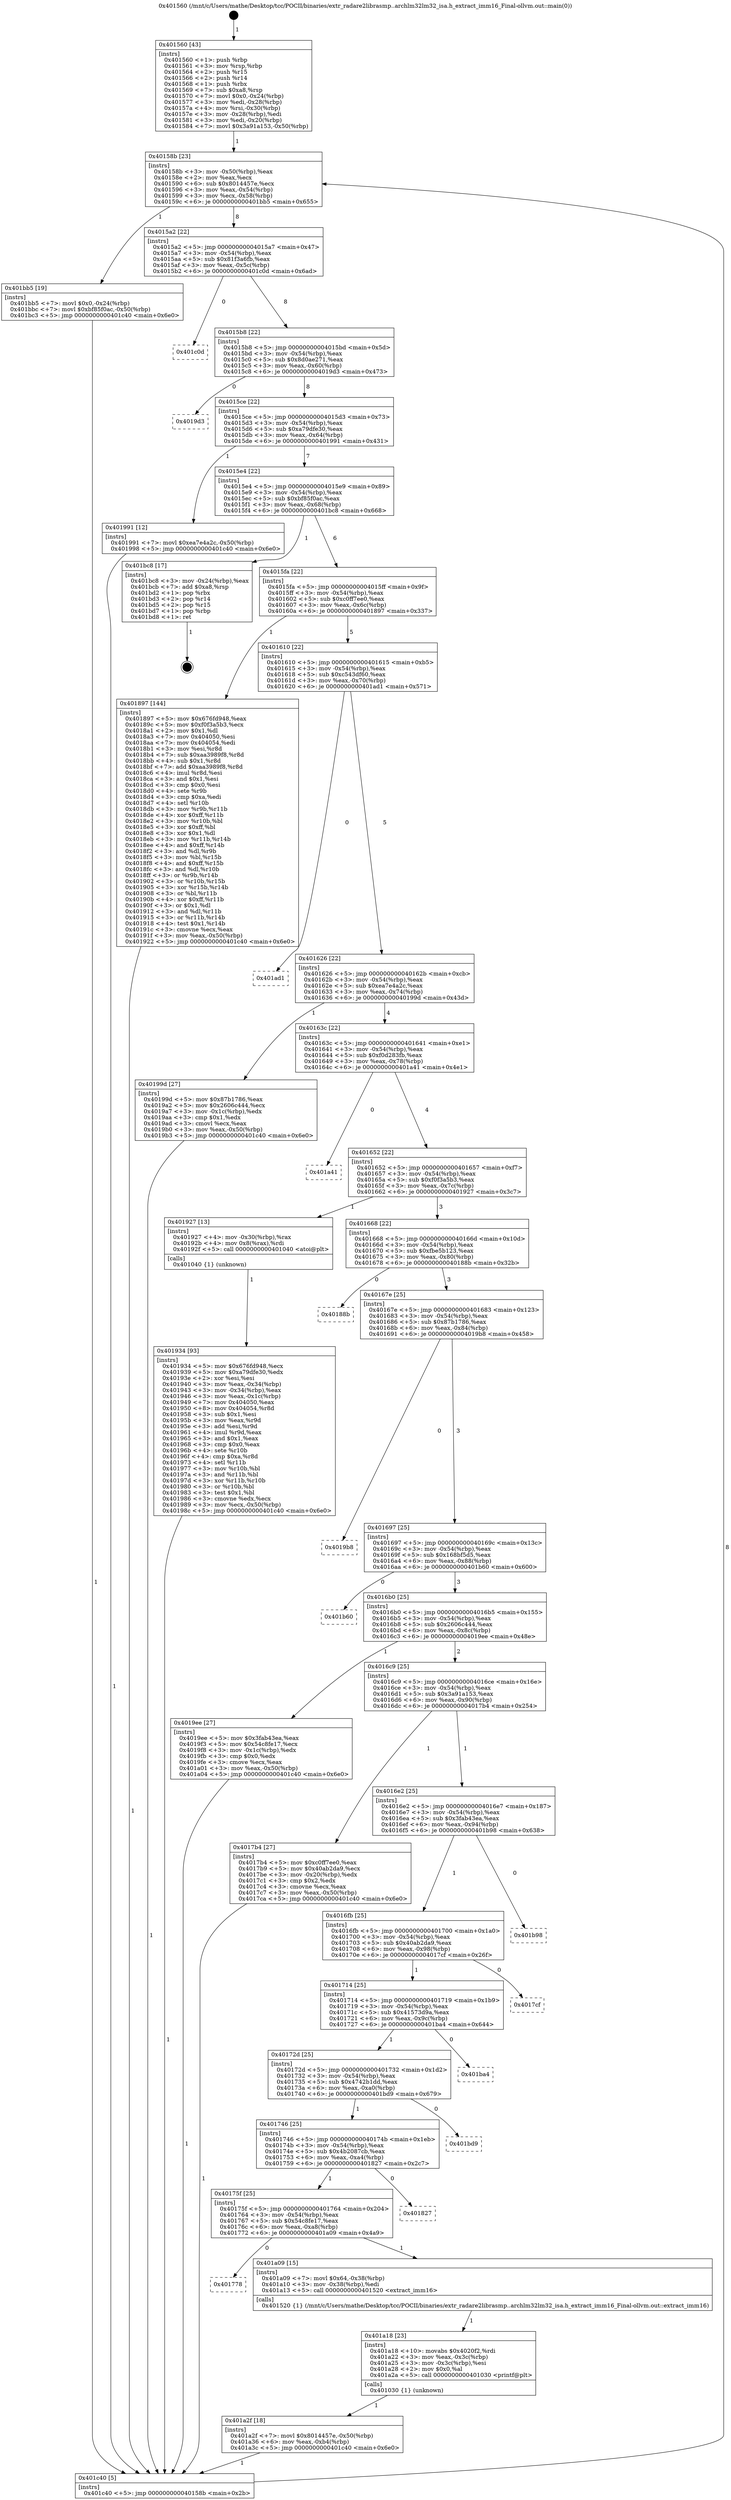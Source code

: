 digraph "0x401560" {
  label = "0x401560 (/mnt/c/Users/mathe/Desktop/tcc/POCII/binaries/extr_radare2librasmp..archlm32lm32_isa.h_extract_imm16_Final-ollvm.out::main(0))"
  labelloc = "t"
  node[shape=record]

  Entry [label="",width=0.3,height=0.3,shape=circle,fillcolor=black,style=filled]
  "0x40158b" [label="{
     0x40158b [23]\l
     | [instrs]\l
     &nbsp;&nbsp;0x40158b \<+3\>: mov -0x50(%rbp),%eax\l
     &nbsp;&nbsp;0x40158e \<+2\>: mov %eax,%ecx\l
     &nbsp;&nbsp;0x401590 \<+6\>: sub $0x8014457e,%ecx\l
     &nbsp;&nbsp;0x401596 \<+3\>: mov %eax,-0x54(%rbp)\l
     &nbsp;&nbsp;0x401599 \<+3\>: mov %ecx,-0x58(%rbp)\l
     &nbsp;&nbsp;0x40159c \<+6\>: je 0000000000401bb5 \<main+0x655\>\l
  }"]
  "0x401bb5" [label="{
     0x401bb5 [19]\l
     | [instrs]\l
     &nbsp;&nbsp;0x401bb5 \<+7\>: movl $0x0,-0x24(%rbp)\l
     &nbsp;&nbsp;0x401bbc \<+7\>: movl $0xbf85f0ac,-0x50(%rbp)\l
     &nbsp;&nbsp;0x401bc3 \<+5\>: jmp 0000000000401c40 \<main+0x6e0\>\l
  }"]
  "0x4015a2" [label="{
     0x4015a2 [22]\l
     | [instrs]\l
     &nbsp;&nbsp;0x4015a2 \<+5\>: jmp 00000000004015a7 \<main+0x47\>\l
     &nbsp;&nbsp;0x4015a7 \<+3\>: mov -0x54(%rbp),%eax\l
     &nbsp;&nbsp;0x4015aa \<+5\>: sub $0x81f3a6fb,%eax\l
     &nbsp;&nbsp;0x4015af \<+3\>: mov %eax,-0x5c(%rbp)\l
     &nbsp;&nbsp;0x4015b2 \<+6\>: je 0000000000401c0d \<main+0x6ad\>\l
  }"]
  Exit [label="",width=0.3,height=0.3,shape=circle,fillcolor=black,style=filled,peripheries=2]
  "0x401c0d" [label="{
     0x401c0d\l
  }", style=dashed]
  "0x4015b8" [label="{
     0x4015b8 [22]\l
     | [instrs]\l
     &nbsp;&nbsp;0x4015b8 \<+5\>: jmp 00000000004015bd \<main+0x5d\>\l
     &nbsp;&nbsp;0x4015bd \<+3\>: mov -0x54(%rbp),%eax\l
     &nbsp;&nbsp;0x4015c0 \<+5\>: sub $0x8d0ae271,%eax\l
     &nbsp;&nbsp;0x4015c5 \<+3\>: mov %eax,-0x60(%rbp)\l
     &nbsp;&nbsp;0x4015c8 \<+6\>: je 00000000004019d3 \<main+0x473\>\l
  }"]
  "0x401a2f" [label="{
     0x401a2f [18]\l
     | [instrs]\l
     &nbsp;&nbsp;0x401a2f \<+7\>: movl $0x8014457e,-0x50(%rbp)\l
     &nbsp;&nbsp;0x401a36 \<+6\>: mov %eax,-0xb4(%rbp)\l
     &nbsp;&nbsp;0x401a3c \<+5\>: jmp 0000000000401c40 \<main+0x6e0\>\l
  }"]
  "0x4019d3" [label="{
     0x4019d3\l
  }", style=dashed]
  "0x4015ce" [label="{
     0x4015ce [22]\l
     | [instrs]\l
     &nbsp;&nbsp;0x4015ce \<+5\>: jmp 00000000004015d3 \<main+0x73\>\l
     &nbsp;&nbsp;0x4015d3 \<+3\>: mov -0x54(%rbp),%eax\l
     &nbsp;&nbsp;0x4015d6 \<+5\>: sub $0xa79dfe30,%eax\l
     &nbsp;&nbsp;0x4015db \<+3\>: mov %eax,-0x64(%rbp)\l
     &nbsp;&nbsp;0x4015de \<+6\>: je 0000000000401991 \<main+0x431\>\l
  }"]
  "0x401a18" [label="{
     0x401a18 [23]\l
     | [instrs]\l
     &nbsp;&nbsp;0x401a18 \<+10\>: movabs $0x4020f2,%rdi\l
     &nbsp;&nbsp;0x401a22 \<+3\>: mov %eax,-0x3c(%rbp)\l
     &nbsp;&nbsp;0x401a25 \<+3\>: mov -0x3c(%rbp),%esi\l
     &nbsp;&nbsp;0x401a28 \<+2\>: mov $0x0,%al\l
     &nbsp;&nbsp;0x401a2a \<+5\>: call 0000000000401030 \<printf@plt\>\l
     | [calls]\l
     &nbsp;&nbsp;0x401030 \{1\} (unknown)\l
  }"]
  "0x401991" [label="{
     0x401991 [12]\l
     | [instrs]\l
     &nbsp;&nbsp;0x401991 \<+7\>: movl $0xea7e4a2c,-0x50(%rbp)\l
     &nbsp;&nbsp;0x401998 \<+5\>: jmp 0000000000401c40 \<main+0x6e0\>\l
  }"]
  "0x4015e4" [label="{
     0x4015e4 [22]\l
     | [instrs]\l
     &nbsp;&nbsp;0x4015e4 \<+5\>: jmp 00000000004015e9 \<main+0x89\>\l
     &nbsp;&nbsp;0x4015e9 \<+3\>: mov -0x54(%rbp),%eax\l
     &nbsp;&nbsp;0x4015ec \<+5\>: sub $0xbf85f0ac,%eax\l
     &nbsp;&nbsp;0x4015f1 \<+3\>: mov %eax,-0x68(%rbp)\l
     &nbsp;&nbsp;0x4015f4 \<+6\>: je 0000000000401bc8 \<main+0x668\>\l
  }"]
  "0x401778" [label="{
     0x401778\l
  }", style=dashed]
  "0x401bc8" [label="{
     0x401bc8 [17]\l
     | [instrs]\l
     &nbsp;&nbsp;0x401bc8 \<+3\>: mov -0x24(%rbp),%eax\l
     &nbsp;&nbsp;0x401bcb \<+7\>: add $0xa8,%rsp\l
     &nbsp;&nbsp;0x401bd2 \<+1\>: pop %rbx\l
     &nbsp;&nbsp;0x401bd3 \<+2\>: pop %r14\l
     &nbsp;&nbsp;0x401bd5 \<+2\>: pop %r15\l
     &nbsp;&nbsp;0x401bd7 \<+1\>: pop %rbp\l
     &nbsp;&nbsp;0x401bd8 \<+1\>: ret\l
  }"]
  "0x4015fa" [label="{
     0x4015fa [22]\l
     | [instrs]\l
     &nbsp;&nbsp;0x4015fa \<+5\>: jmp 00000000004015ff \<main+0x9f\>\l
     &nbsp;&nbsp;0x4015ff \<+3\>: mov -0x54(%rbp),%eax\l
     &nbsp;&nbsp;0x401602 \<+5\>: sub $0xc0ff7ee0,%eax\l
     &nbsp;&nbsp;0x401607 \<+3\>: mov %eax,-0x6c(%rbp)\l
     &nbsp;&nbsp;0x40160a \<+6\>: je 0000000000401897 \<main+0x337\>\l
  }"]
  "0x401a09" [label="{
     0x401a09 [15]\l
     | [instrs]\l
     &nbsp;&nbsp;0x401a09 \<+7\>: movl $0x64,-0x38(%rbp)\l
     &nbsp;&nbsp;0x401a10 \<+3\>: mov -0x38(%rbp),%edi\l
     &nbsp;&nbsp;0x401a13 \<+5\>: call 0000000000401520 \<extract_imm16\>\l
     | [calls]\l
     &nbsp;&nbsp;0x401520 \{1\} (/mnt/c/Users/mathe/Desktop/tcc/POCII/binaries/extr_radare2librasmp..archlm32lm32_isa.h_extract_imm16_Final-ollvm.out::extract_imm16)\l
  }"]
  "0x401897" [label="{
     0x401897 [144]\l
     | [instrs]\l
     &nbsp;&nbsp;0x401897 \<+5\>: mov $0x676fd948,%eax\l
     &nbsp;&nbsp;0x40189c \<+5\>: mov $0xf0f3a5b3,%ecx\l
     &nbsp;&nbsp;0x4018a1 \<+2\>: mov $0x1,%dl\l
     &nbsp;&nbsp;0x4018a3 \<+7\>: mov 0x404050,%esi\l
     &nbsp;&nbsp;0x4018aa \<+7\>: mov 0x404054,%edi\l
     &nbsp;&nbsp;0x4018b1 \<+3\>: mov %esi,%r8d\l
     &nbsp;&nbsp;0x4018b4 \<+7\>: sub $0xaa3989f8,%r8d\l
     &nbsp;&nbsp;0x4018bb \<+4\>: sub $0x1,%r8d\l
     &nbsp;&nbsp;0x4018bf \<+7\>: add $0xaa3989f8,%r8d\l
     &nbsp;&nbsp;0x4018c6 \<+4\>: imul %r8d,%esi\l
     &nbsp;&nbsp;0x4018ca \<+3\>: and $0x1,%esi\l
     &nbsp;&nbsp;0x4018cd \<+3\>: cmp $0x0,%esi\l
     &nbsp;&nbsp;0x4018d0 \<+4\>: sete %r9b\l
     &nbsp;&nbsp;0x4018d4 \<+3\>: cmp $0xa,%edi\l
     &nbsp;&nbsp;0x4018d7 \<+4\>: setl %r10b\l
     &nbsp;&nbsp;0x4018db \<+3\>: mov %r9b,%r11b\l
     &nbsp;&nbsp;0x4018de \<+4\>: xor $0xff,%r11b\l
     &nbsp;&nbsp;0x4018e2 \<+3\>: mov %r10b,%bl\l
     &nbsp;&nbsp;0x4018e5 \<+3\>: xor $0xff,%bl\l
     &nbsp;&nbsp;0x4018e8 \<+3\>: xor $0x1,%dl\l
     &nbsp;&nbsp;0x4018eb \<+3\>: mov %r11b,%r14b\l
     &nbsp;&nbsp;0x4018ee \<+4\>: and $0xff,%r14b\l
     &nbsp;&nbsp;0x4018f2 \<+3\>: and %dl,%r9b\l
     &nbsp;&nbsp;0x4018f5 \<+3\>: mov %bl,%r15b\l
     &nbsp;&nbsp;0x4018f8 \<+4\>: and $0xff,%r15b\l
     &nbsp;&nbsp;0x4018fc \<+3\>: and %dl,%r10b\l
     &nbsp;&nbsp;0x4018ff \<+3\>: or %r9b,%r14b\l
     &nbsp;&nbsp;0x401902 \<+3\>: or %r10b,%r15b\l
     &nbsp;&nbsp;0x401905 \<+3\>: xor %r15b,%r14b\l
     &nbsp;&nbsp;0x401908 \<+3\>: or %bl,%r11b\l
     &nbsp;&nbsp;0x40190b \<+4\>: xor $0xff,%r11b\l
     &nbsp;&nbsp;0x40190f \<+3\>: or $0x1,%dl\l
     &nbsp;&nbsp;0x401912 \<+3\>: and %dl,%r11b\l
     &nbsp;&nbsp;0x401915 \<+3\>: or %r11b,%r14b\l
     &nbsp;&nbsp;0x401918 \<+4\>: test $0x1,%r14b\l
     &nbsp;&nbsp;0x40191c \<+3\>: cmovne %ecx,%eax\l
     &nbsp;&nbsp;0x40191f \<+3\>: mov %eax,-0x50(%rbp)\l
     &nbsp;&nbsp;0x401922 \<+5\>: jmp 0000000000401c40 \<main+0x6e0\>\l
  }"]
  "0x401610" [label="{
     0x401610 [22]\l
     | [instrs]\l
     &nbsp;&nbsp;0x401610 \<+5\>: jmp 0000000000401615 \<main+0xb5\>\l
     &nbsp;&nbsp;0x401615 \<+3\>: mov -0x54(%rbp),%eax\l
     &nbsp;&nbsp;0x401618 \<+5\>: sub $0xc543df60,%eax\l
     &nbsp;&nbsp;0x40161d \<+3\>: mov %eax,-0x70(%rbp)\l
     &nbsp;&nbsp;0x401620 \<+6\>: je 0000000000401ad1 \<main+0x571\>\l
  }"]
  "0x40175f" [label="{
     0x40175f [25]\l
     | [instrs]\l
     &nbsp;&nbsp;0x40175f \<+5\>: jmp 0000000000401764 \<main+0x204\>\l
     &nbsp;&nbsp;0x401764 \<+3\>: mov -0x54(%rbp),%eax\l
     &nbsp;&nbsp;0x401767 \<+5\>: sub $0x54c8fe17,%eax\l
     &nbsp;&nbsp;0x40176c \<+6\>: mov %eax,-0xa8(%rbp)\l
     &nbsp;&nbsp;0x401772 \<+6\>: je 0000000000401a09 \<main+0x4a9\>\l
  }"]
  "0x401ad1" [label="{
     0x401ad1\l
  }", style=dashed]
  "0x401626" [label="{
     0x401626 [22]\l
     | [instrs]\l
     &nbsp;&nbsp;0x401626 \<+5\>: jmp 000000000040162b \<main+0xcb\>\l
     &nbsp;&nbsp;0x40162b \<+3\>: mov -0x54(%rbp),%eax\l
     &nbsp;&nbsp;0x40162e \<+5\>: sub $0xea7e4a2c,%eax\l
     &nbsp;&nbsp;0x401633 \<+3\>: mov %eax,-0x74(%rbp)\l
     &nbsp;&nbsp;0x401636 \<+6\>: je 000000000040199d \<main+0x43d\>\l
  }"]
  "0x401827" [label="{
     0x401827\l
  }", style=dashed]
  "0x40199d" [label="{
     0x40199d [27]\l
     | [instrs]\l
     &nbsp;&nbsp;0x40199d \<+5\>: mov $0x87b1786,%eax\l
     &nbsp;&nbsp;0x4019a2 \<+5\>: mov $0x2606c444,%ecx\l
     &nbsp;&nbsp;0x4019a7 \<+3\>: mov -0x1c(%rbp),%edx\l
     &nbsp;&nbsp;0x4019aa \<+3\>: cmp $0x1,%edx\l
     &nbsp;&nbsp;0x4019ad \<+3\>: cmovl %ecx,%eax\l
     &nbsp;&nbsp;0x4019b0 \<+3\>: mov %eax,-0x50(%rbp)\l
     &nbsp;&nbsp;0x4019b3 \<+5\>: jmp 0000000000401c40 \<main+0x6e0\>\l
  }"]
  "0x40163c" [label="{
     0x40163c [22]\l
     | [instrs]\l
     &nbsp;&nbsp;0x40163c \<+5\>: jmp 0000000000401641 \<main+0xe1\>\l
     &nbsp;&nbsp;0x401641 \<+3\>: mov -0x54(%rbp),%eax\l
     &nbsp;&nbsp;0x401644 \<+5\>: sub $0xf0d283fb,%eax\l
     &nbsp;&nbsp;0x401649 \<+3\>: mov %eax,-0x78(%rbp)\l
     &nbsp;&nbsp;0x40164c \<+6\>: je 0000000000401a41 \<main+0x4e1\>\l
  }"]
  "0x401746" [label="{
     0x401746 [25]\l
     | [instrs]\l
     &nbsp;&nbsp;0x401746 \<+5\>: jmp 000000000040174b \<main+0x1eb\>\l
     &nbsp;&nbsp;0x40174b \<+3\>: mov -0x54(%rbp),%eax\l
     &nbsp;&nbsp;0x40174e \<+5\>: sub $0x4b2087cb,%eax\l
     &nbsp;&nbsp;0x401753 \<+6\>: mov %eax,-0xa4(%rbp)\l
     &nbsp;&nbsp;0x401759 \<+6\>: je 0000000000401827 \<main+0x2c7\>\l
  }"]
  "0x401a41" [label="{
     0x401a41\l
  }", style=dashed]
  "0x401652" [label="{
     0x401652 [22]\l
     | [instrs]\l
     &nbsp;&nbsp;0x401652 \<+5\>: jmp 0000000000401657 \<main+0xf7\>\l
     &nbsp;&nbsp;0x401657 \<+3\>: mov -0x54(%rbp),%eax\l
     &nbsp;&nbsp;0x40165a \<+5\>: sub $0xf0f3a5b3,%eax\l
     &nbsp;&nbsp;0x40165f \<+3\>: mov %eax,-0x7c(%rbp)\l
     &nbsp;&nbsp;0x401662 \<+6\>: je 0000000000401927 \<main+0x3c7\>\l
  }"]
  "0x401bd9" [label="{
     0x401bd9\l
  }", style=dashed]
  "0x401927" [label="{
     0x401927 [13]\l
     | [instrs]\l
     &nbsp;&nbsp;0x401927 \<+4\>: mov -0x30(%rbp),%rax\l
     &nbsp;&nbsp;0x40192b \<+4\>: mov 0x8(%rax),%rdi\l
     &nbsp;&nbsp;0x40192f \<+5\>: call 0000000000401040 \<atoi@plt\>\l
     | [calls]\l
     &nbsp;&nbsp;0x401040 \{1\} (unknown)\l
  }"]
  "0x401668" [label="{
     0x401668 [22]\l
     | [instrs]\l
     &nbsp;&nbsp;0x401668 \<+5\>: jmp 000000000040166d \<main+0x10d\>\l
     &nbsp;&nbsp;0x40166d \<+3\>: mov -0x54(%rbp),%eax\l
     &nbsp;&nbsp;0x401670 \<+5\>: sub $0xfbe5b123,%eax\l
     &nbsp;&nbsp;0x401675 \<+3\>: mov %eax,-0x80(%rbp)\l
     &nbsp;&nbsp;0x401678 \<+6\>: je 000000000040188b \<main+0x32b\>\l
  }"]
  "0x40172d" [label="{
     0x40172d [25]\l
     | [instrs]\l
     &nbsp;&nbsp;0x40172d \<+5\>: jmp 0000000000401732 \<main+0x1d2\>\l
     &nbsp;&nbsp;0x401732 \<+3\>: mov -0x54(%rbp),%eax\l
     &nbsp;&nbsp;0x401735 \<+5\>: sub $0x4742b1dd,%eax\l
     &nbsp;&nbsp;0x40173a \<+6\>: mov %eax,-0xa0(%rbp)\l
     &nbsp;&nbsp;0x401740 \<+6\>: je 0000000000401bd9 \<main+0x679\>\l
  }"]
  "0x40188b" [label="{
     0x40188b\l
  }", style=dashed]
  "0x40167e" [label="{
     0x40167e [25]\l
     | [instrs]\l
     &nbsp;&nbsp;0x40167e \<+5\>: jmp 0000000000401683 \<main+0x123\>\l
     &nbsp;&nbsp;0x401683 \<+3\>: mov -0x54(%rbp),%eax\l
     &nbsp;&nbsp;0x401686 \<+5\>: sub $0x87b1786,%eax\l
     &nbsp;&nbsp;0x40168b \<+6\>: mov %eax,-0x84(%rbp)\l
     &nbsp;&nbsp;0x401691 \<+6\>: je 00000000004019b8 \<main+0x458\>\l
  }"]
  "0x401ba4" [label="{
     0x401ba4\l
  }", style=dashed]
  "0x4019b8" [label="{
     0x4019b8\l
  }", style=dashed]
  "0x401697" [label="{
     0x401697 [25]\l
     | [instrs]\l
     &nbsp;&nbsp;0x401697 \<+5\>: jmp 000000000040169c \<main+0x13c\>\l
     &nbsp;&nbsp;0x40169c \<+3\>: mov -0x54(%rbp),%eax\l
     &nbsp;&nbsp;0x40169f \<+5\>: sub $0x168bf5d5,%eax\l
     &nbsp;&nbsp;0x4016a4 \<+6\>: mov %eax,-0x88(%rbp)\l
     &nbsp;&nbsp;0x4016aa \<+6\>: je 0000000000401b60 \<main+0x600\>\l
  }"]
  "0x401714" [label="{
     0x401714 [25]\l
     | [instrs]\l
     &nbsp;&nbsp;0x401714 \<+5\>: jmp 0000000000401719 \<main+0x1b9\>\l
     &nbsp;&nbsp;0x401719 \<+3\>: mov -0x54(%rbp),%eax\l
     &nbsp;&nbsp;0x40171c \<+5\>: sub $0x41573d9a,%eax\l
     &nbsp;&nbsp;0x401721 \<+6\>: mov %eax,-0x9c(%rbp)\l
     &nbsp;&nbsp;0x401727 \<+6\>: je 0000000000401ba4 \<main+0x644\>\l
  }"]
  "0x401b60" [label="{
     0x401b60\l
  }", style=dashed]
  "0x4016b0" [label="{
     0x4016b0 [25]\l
     | [instrs]\l
     &nbsp;&nbsp;0x4016b0 \<+5\>: jmp 00000000004016b5 \<main+0x155\>\l
     &nbsp;&nbsp;0x4016b5 \<+3\>: mov -0x54(%rbp),%eax\l
     &nbsp;&nbsp;0x4016b8 \<+5\>: sub $0x2606c444,%eax\l
     &nbsp;&nbsp;0x4016bd \<+6\>: mov %eax,-0x8c(%rbp)\l
     &nbsp;&nbsp;0x4016c3 \<+6\>: je 00000000004019ee \<main+0x48e\>\l
  }"]
  "0x4017cf" [label="{
     0x4017cf\l
  }", style=dashed]
  "0x4019ee" [label="{
     0x4019ee [27]\l
     | [instrs]\l
     &nbsp;&nbsp;0x4019ee \<+5\>: mov $0x3fab43ea,%eax\l
     &nbsp;&nbsp;0x4019f3 \<+5\>: mov $0x54c8fe17,%ecx\l
     &nbsp;&nbsp;0x4019f8 \<+3\>: mov -0x1c(%rbp),%edx\l
     &nbsp;&nbsp;0x4019fb \<+3\>: cmp $0x0,%edx\l
     &nbsp;&nbsp;0x4019fe \<+3\>: cmove %ecx,%eax\l
     &nbsp;&nbsp;0x401a01 \<+3\>: mov %eax,-0x50(%rbp)\l
     &nbsp;&nbsp;0x401a04 \<+5\>: jmp 0000000000401c40 \<main+0x6e0\>\l
  }"]
  "0x4016c9" [label="{
     0x4016c9 [25]\l
     | [instrs]\l
     &nbsp;&nbsp;0x4016c9 \<+5\>: jmp 00000000004016ce \<main+0x16e\>\l
     &nbsp;&nbsp;0x4016ce \<+3\>: mov -0x54(%rbp),%eax\l
     &nbsp;&nbsp;0x4016d1 \<+5\>: sub $0x3a91a153,%eax\l
     &nbsp;&nbsp;0x4016d6 \<+6\>: mov %eax,-0x90(%rbp)\l
     &nbsp;&nbsp;0x4016dc \<+6\>: je 00000000004017b4 \<main+0x254\>\l
  }"]
  "0x4016fb" [label="{
     0x4016fb [25]\l
     | [instrs]\l
     &nbsp;&nbsp;0x4016fb \<+5\>: jmp 0000000000401700 \<main+0x1a0\>\l
     &nbsp;&nbsp;0x401700 \<+3\>: mov -0x54(%rbp),%eax\l
     &nbsp;&nbsp;0x401703 \<+5\>: sub $0x40ab2da9,%eax\l
     &nbsp;&nbsp;0x401708 \<+6\>: mov %eax,-0x98(%rbp)\l
     &nbsp;&nbsp;0x40170e \<+6\>: je 00000000004017cf \<main+0x26f\>\l
  }"]
  "0x4017b4" [label="{
     0x4017b4 [27]\l
     | [instrs]\l
     &nbsp;&nbsp;0x4017b4 \<+5\>: mov $0xc0ff7ee0,%eax\l
     &nbsp;&nbsp;0x4017b9 \<+5\>: mov $0x40ab2da9,%ecx\l
     &nbsp;&nbsp;0x4017be \<+3\>: mov -0x20(%rbp),%edx\l
     &nbsp;&nbsp;0x4017c1 \<+3\>: cmp $0x2,%edx\l
     &nbsp;&nbsp;0x4017c4 \<+3\>: cmovne %ecx,%eax\l
     &nbsp;&nbsp;0x4017c7 \<+3\>: mov %eax,-0x50(%rbp)\l
     &nbsp;&nbsp;0x4017ca \<+5\>: jmp 0000000000401c40 \<main+0x6e0\>\l
  }"]
  "0x4016e2" [label="{
     0x4016e2 [25]\l
     | [instrs]\l
     &nbsp;&nbsp;0x4016e2 \<+5\>: jmp 00000000004016e7 \<main+0x187\>\l
     &nbsp;&nbsp;0x4016e7 \<+3\>: mov -0x54(%rbp),%eax\l
     &nbsp;&nbsp;0x4016ea \<+5\>: sub $0x3fab43ea,%eax\l
     &nbsp;&nbsp;0x4016ef \<+6\>: mov %eax,-0x94(%rbp)\l
     &nbsp;&nbsp;0x4016f5 \<+6\>: je 0000000000401b98 \<main+0x638\>\l
  }"]
  "0x401c40" [label="{
     0x401c40 [5]\l
     | [instrs]\l
     &nbsp;&nbsp;0x401c40 \<+5\>: jmp 000000000040158b \<main+0x2b\>\l
  }"]
  "0x401560" [label="{
     0x401560 [43]\l
     | [instrs]\l
     &nbsp;&nbsp;0x401560 \<+1\>: push %rbp\l
     &nbsp;&nbsp;0x401561 \<+3\>: mov %rsp,%rbp\l
     &nbsp;&nbsp;0x401564 \<+2\>: push %r15\l
     &nbsp;&nbsp;0x401566 \<+2\>: push %r14\l
     &nbsp;&nbsp;0x401568 \<+1\>: push %rbx\l
     &nbsp;&nbsp;0x401569 \<+7\>: sub $0xa8,%rsp\l
     &nbsp;&nbsp;0x401570 \<+7\>: movl $0x0,-0x24(%rbp)\l
     &nbsp;&nbsp;0x401577 \<+3\>: mov %edi,-0x28(%rbp)\l
     &nbsp;&nbsp;0x40157a \<+4\>: mov %rsi,-0x30(%rbp)\l
     &nbsp;&nbsp;0x40157e \<+3\>: mov -0x28(%rbp),%edi\l
     &nbsp;&nbsp;0x401581 \<+3\>: mov %edi,-0x20(%rbp)\l
     &nbsp;&nbsp;0x401584 \<+7\>: movl $0x3a91a153,-0x50(%rbp)\l
  }"]
  "0x401934" [label="{
     0x401934 [93]\l
     | [instrs]\l
     &nbsp;&nbsp;0x401934 \<+5\>: mov $0x676fd948,%ecx\l
     &nbsp;&nbsp;0x401939 \<+5\>: mov $0xa79dfe30,%edx\l
     &nbsp;&nbsp;0x40193e \<+2\>: xor %esi,%esi\l
     &nbsp;&nbsp;0x401940 \<+3\>: mov %eax,-0x34(%rbp)\l
     &nbsp;&nbsp;0x401943 \<+3\>: mov -0x34(%rbp),%eax\l
     &nbsp;&nbsp;0x401946 \<+3\>: mov %eax,-0x1c(%rbp)\l
     &nbsp;&nbsp;0x401949 \<+7\>: mov 0x404050,%eax\l
     &nbsp;&nbsp;0x401950 \<+8\>: mov 0x404054,%r8d\l
     &nbsp;&nbsp;0x401958 \<+3\>: sub $0x1,%esi\l
     &nbsp;&nbsp;0x40195b \<+3\>: mov %eax,%r9d\l
     &nbsp;&nbsp;0x40195e \<+3\>: add %esi,%r9d\l
     &nbsp;&nbsp;0x401961 \<+4\>: imul %r9d,%eax\l
     &nbsp;&nbsp;0x401965 \<+3\>: and $0x1,%eax\l
     &nbsp;&nbsp;0x401968 \<+3\>: cmp $0x0,%eax\l
     &nbsp;&nbsp;0x40196b \<+4\>: sete %r10b\l
     &nbsp;&nbsp;0x40196f \<+4\>: cmp $0xa,%r8d\l
     &nbsp;&nbsp;0x401973 \<+4\>: setl %r11b\l
     &nbsp;&nbsp;0x401977 \<+3\>: mov %r10b,%bl\l
     &nbsp;&nbsp;0x40197a \<+3\>: and %r11b,%bl\l
     &nbsp;&nbsp;0x40197d \<+3\>: xor %r11b,%r10b\l
     &nbsp;&nbsp;0x401980 \<+3\>: or %r10b,%bl\l
     &nbsp;&nbsp;0x401983 \<+3\>: test $0x1,%bl\l
     &nbsp;&nbsp;0x401986 \<+3\>: cmovne %edx,%ecx\l
     &nbsp;&nbsp;0x401989 \<+3\>: mov %ecx,-0x50(%rbp)\l
     &nbsp;&nbsp;0x40198c \<+5\>: jmp 0000000000401c40 \<main+0x6e0\>\l
  }"]
  "0x401b98" [label="{
     0x401b98\l
  }", style=dashed]
  Entry -> "0x401560" [label=" 1"]
  "0x40158b" -> "0x401bb5" [label=" 1"]
  "0x40158b" -> "0x4015a2" [label=" 8"]
  "0x401bc8" -> Exit [label=" 1"]
  "0x4015a2" -> "0x401c0d" [label=" 0"]
  "0x4015a2" -> "0x4015b8" [label=" 8"]
  "0x401bb5" -> "0x401c40" [label=" 1"]
  "0x4015b8" -> "0x4019d3" [label=" 0"]
  "0x4015b8" -> "0x4015ce" [label=" 8"]
  "0x401a2f" -> "0x401c40" [label=" 1"]
  "0x4015ce" -> "0x401991" [label=" 1"]
  "0x4015ce" -> "0x4015e4" [label=" 7"]
  "0x401a18" -> "0x401a2f" [label=" 1"]
  "0x4015e4" -> "0x401bc8" [label=" 1"]
  "0x4015e4" -> "0x4015fa" [label=" 6"]
  "0x401a09" -> "0x401a18" [label=" 1"]
  "0x4015fa" -> "0x401897" [label=" 1"]
  "0x4015fa" -> "0x401610" [label=" 5"]
  "0x40175f" -> "0x401778" [label=" 0"]
  "0x401610" -> "0x401ad1" [label=" 0"]
  "0x401610" -> "0x401626" [label=" 5"]
  "0x40175f" -> "0x401a09" [label=" 1"]
  "0x401626" -> "0x40199d" [label=" 1"]
  "0x401626" -> "0x40163c" [label=" 4"]
  "0x401746" -> "0x40175f" [label=" 1"]
  "0x40163c" -> "0x401a41" [label=" 0"]
  "0x40163c" -> "0x401652" [label=" 4"]
  "0x401746" -> "0x401827" [label=" 0"]
  "0x401652" -> "0x401927" [label=" 1"]
  "0x401652" -> "0x401668" [label=" 3"]
  "0x40172d" -> "0x401746" [label=" 1"]
  "0x401668" -> "0x40188b" [label=" 0"]
  "0x401668" -> "0x40167e" [label=" 3"]
  "0x40172d" -> "0x401bd9" [label=" 0"]
  "0x40167e" -> "0x4019b8" [label=" 0"]
  "0x40167e" -> "0x401697" [label=" 3"]
  "0x401714" -> "0x40172d" [label=" 1"]
  "0x401697" -> "0x401b60" [label=" 0"]
  "0x401697" -> "0x4016b0" [label=" 3"]
  "0x401714" -> "0x401ba4" [label=" 0"]
  "0x4016b0" -> "0x4019ee" [label=" 1"]
  "0x4016b0" -> "0x4016c9" [label=" 2"]
  "0x4016fb" -> "0x401714" [label=" 1"]
  "0x4016c9" -> "0x4017b4" [label=" 1"]
  "0x4016c9" -> "0x4016e2" [label=" 1"]
  "0x4017b4" -> "0x401c40" [label=" 1"]
  "0x401560" -> "0x40158b" [label=" 1"]
  "0x401c40" -> "0x40158b" [label=" 8"]
  "0x401897" -> "0x401c40" [label=" 1"]
  "0x401927" -> "0x401934" [label=" 1"]
  "0x401934" -> "0x401c40" [label=" 1"]
  "0x401991" -> "0x401c40" [label=" 1"]
  "0x40199d" -> "0x401c40" [label=" 1"]
  "0x4019ee" -> "0x401c40" [label=" 1"]
  "0x4016fb" -> "0x4017cf" [label=" 0"]
  "0x4016e2" -> "0x401b98" [label=" 0"]
  "0x4016e2" -> "0x4016fb" [label=" 1"]
}
